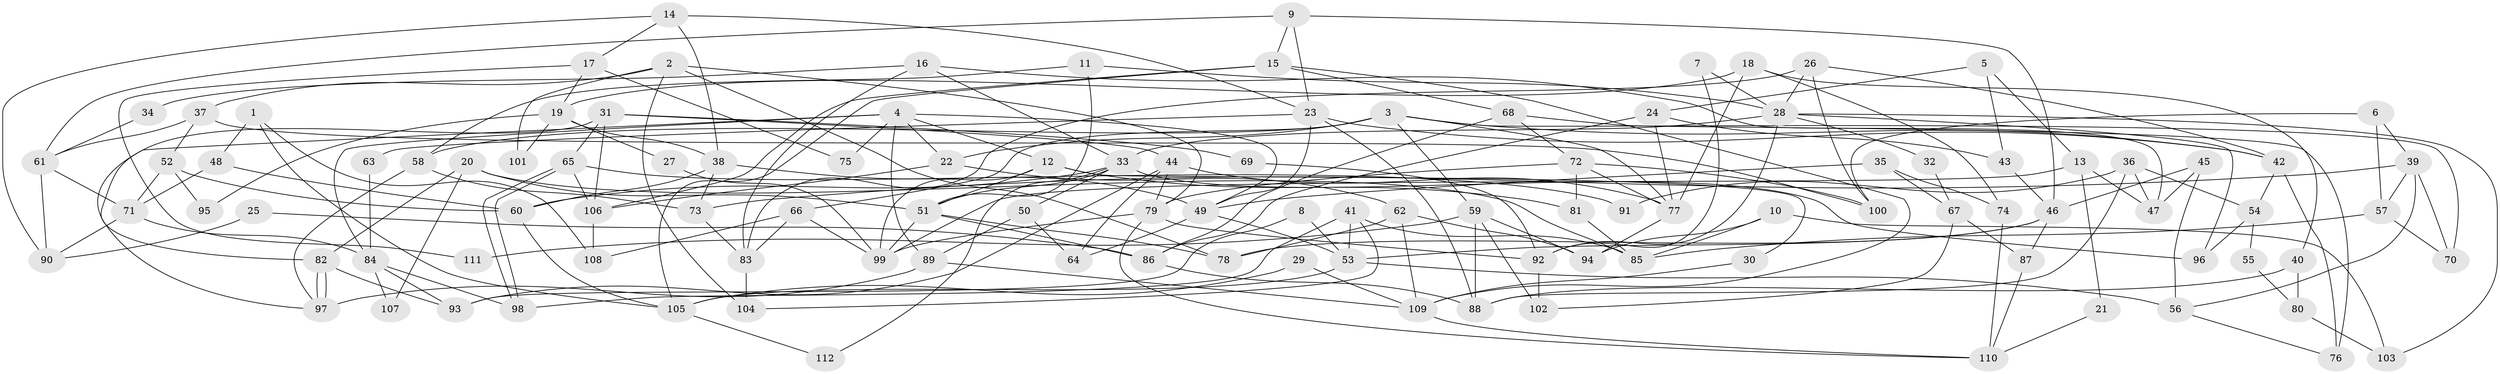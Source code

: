 // Generated by graph-tools (version 1.1) at 2025/15/03/09/25 04:15:19]
// undirected, 112 vertices, 224 edges
graph export_dot {
graph [start="1"]
  node [color=gray90,style=filled];
  1;
  2;
  3;
  4;
  5;
  6;
  7;
  8;
  9;
  10;
  11;
  12;
  13;
  14;
  15;
  16;
  17;
  18;
  19;
  20;
  21;
  22;
  23;
  24;
  25;
  26;
  27;
  28;
  29;
  30;
  31;
  32;
  33;
  34;
  35;
  36;
  37;
  38;
  39;
  40;
  41;
  42;
  43;
  44;
  45;
  46;
  47;
  48;
  49;
  50;
  51;
  52;
  53;
  54;
  55;
  56;
  57;
  58;
  59;
  60;
  61;
  62;
  63;
  64;
  65;
  66;
  67;
  68;
  69;
  70;
  71;
  72;
  73;
  74;
  75;
  76;
  77;
  78;
  79;
  80;
  81;
  82;
  83;
  84;
  85;
  86;
  87;
  88;
  89;
  90;
  91;
  92;
  93;
  94;
  95;
  96;
  97;
  98;
  99;
  100;
  101;
  102;
  103;
  104;
  105;
  106;
  107;
  108;
  109;
  110;
  111;
  112;
  1 -- 108;
  1 -- 48;
  1 -- 105;
  2 -- 37;
  2 -- 79;
  2 -- 78;
  2 -- 101;
  2 -- 104;
  3 -- 58;
  3 -- 22;
  3 -- 42;
  3 -- 59;
  3 -- 66;
  3 -- 70;
  3 -- 77;
  4 -- 84;
  4 -- 49;
  4 -- 12;
  4 -- 22;
  4 -- 75;
  4 -- 89;
  4 -- 97;
  5 -- 13;
  5 -- 24;
  5 -- 43;
  6 -- 100;
  6 -- 57;
  6 -- 39;
  7 -- 92;
  7 -- 28;
  8 -- 93;
  8 -- 53;
  9 -- 46;
  9 -- 15;
  9 -- 23;
  9 -- 61;
  10 -- 94;
  10 -- 85;
  10 -- 103;
  11 -- 58;
  11 -- 28;
  11 -- 51;
  12 -- 51;
  12 -- 30;
  12 -- 81;
  12 -- 99;
  13 -- 47;
  13 -- 99;
  13 -- 21;
  14 -- 90;
  14 -- 23;
  14 -- 17;
  14 -- 38;
  15 -- 68;
  15 -- 105;
  15 -- 106;
  15 -- 109;
  16 -- 83;
  16 -- 33;
  16 -- 34;
  16 -- 47;
  17 -- 19;
  17 -- 75;
  17 -- 111;
  18 -- 74;
  18 -- 77;
  18 -- 19;
  18 -- 40;
  19 -- 38;
  19 -- 27;
  19 -- 95;
  19 -- 101;
  20 -- 82;
  20 -- 51;
  20 -- 85;
  20 -- 107;
  21 -- 110;
  22 -- 62;
  22 -- 106;
  23 -- 49;
  23 -- 42;
  23 -- 63;
  23 -- 88;
  24 -- 86;
  24 -- 77;
  24 -- 43;
  25 -- 86;
  25 -- 90;
  26 -- 42;
  26 -- 83;
  26 -- 28;
  26 -- 100;
  27 -- 99;
  28 -- 33;
  28 -- 32;
  28 -- 92;
  28 -- 96;
  28 -- 103;
  29 -- 105;
  29 -- 109;
  30 -- 109;
  31 -- 65;
  31 -- 106;
  31 -- 44;
  31 -- 69;
  31 -- 82;
  32 -- 67;
  33 -- 51;
  33 -- 50;
  33 -- 60;
  33 -- 96;
  33 -- 112;
  34 -- 61;
  35 -- 49;
  35 -- 67;
  35 -- 74;
  36 -- 88;
  36 -- 54;
  36 -- 47;
  36 -- 91;
  37 -- 100;
  37 -- 61;
  37 -- 52;
  38 -- 60;
  38 -- 49;
  38 -- 73;
  39 -- 56;
  39 -- 57;
  39 -- 70;
  39 -- 73;
  40 -- 88;
  40 -- 80;
  41 -- 104;
  41 -- 85;
  41 -- 53;
  41 -- 98;
  42 -- 54;
  42 -- 76;
  43 -- 46;
  44 -- 79;
  44 -- 64;
  44 -- 77;
  44 -- 93;
  45 -- 47;
  45 -- 46;
  45 -- 56;
  46 -- 53;
  46 -- 78;
  46 -- 87;
  48 -- 71;
  48 -- 60;
  49 -- 53;
  49 -- 64;
  50 -- 89;
  50 -- 64;
  51 -- 78;
  51 -- 86;
  51 -- 99;
  52 -- 60;
  52 -- 71;
  52 -- 95;
  53 -- 56;
  53 -- 105;
  54 -- 96;
  54 -- 55;
  55 -- 80;
  56 -- 76;
  57 -- 70;
  57 -- 85;
  58 -- 97;
  58 -- 73;
  59 -- 94;
  59 -- 88;
  59 -- 102;
  59 -- 111;
  60 -- 105;
  61 -- 71;
  61 -- 90;
  62 -- 109;
  62 -- 78;
  62 -- 94;
  63 -- 84;
  65 -- 106;
  65 -- 98;
  65 -- 98;
  65 -- 91;
  66 -- 99;
  66 -- 83;
  66 -- 108;
  67 -- 102;
  67 -- 87;
  68 -- 72;
  68 -- 86;
  68 -- 76;
  69 -- 92;
  71 -- 84;
  71 -- 90;
  72 -- 77;
  72 -- 81;
  72 -- 79;
  72 -- 100;
  73 -- 83;
  74 -- 110;
  77 -- 94;
  79 -- 99;
  79 -- 92;
  79 -- 110;
  80 -- 103;
  81 -- 85;
  82 -- 97;
  82 -- 97;
  82 -- 93;
  83 -- 104;
  84 -- 93;
  84 -- 98;
  84 -- 107;
  86 -- 88;
  87 -- 110;
  89 -- 97;
  89 -- 109;
  92 -- 102;
  105 -- 112;
  106 -- 108;
  109 -- 110;
}
